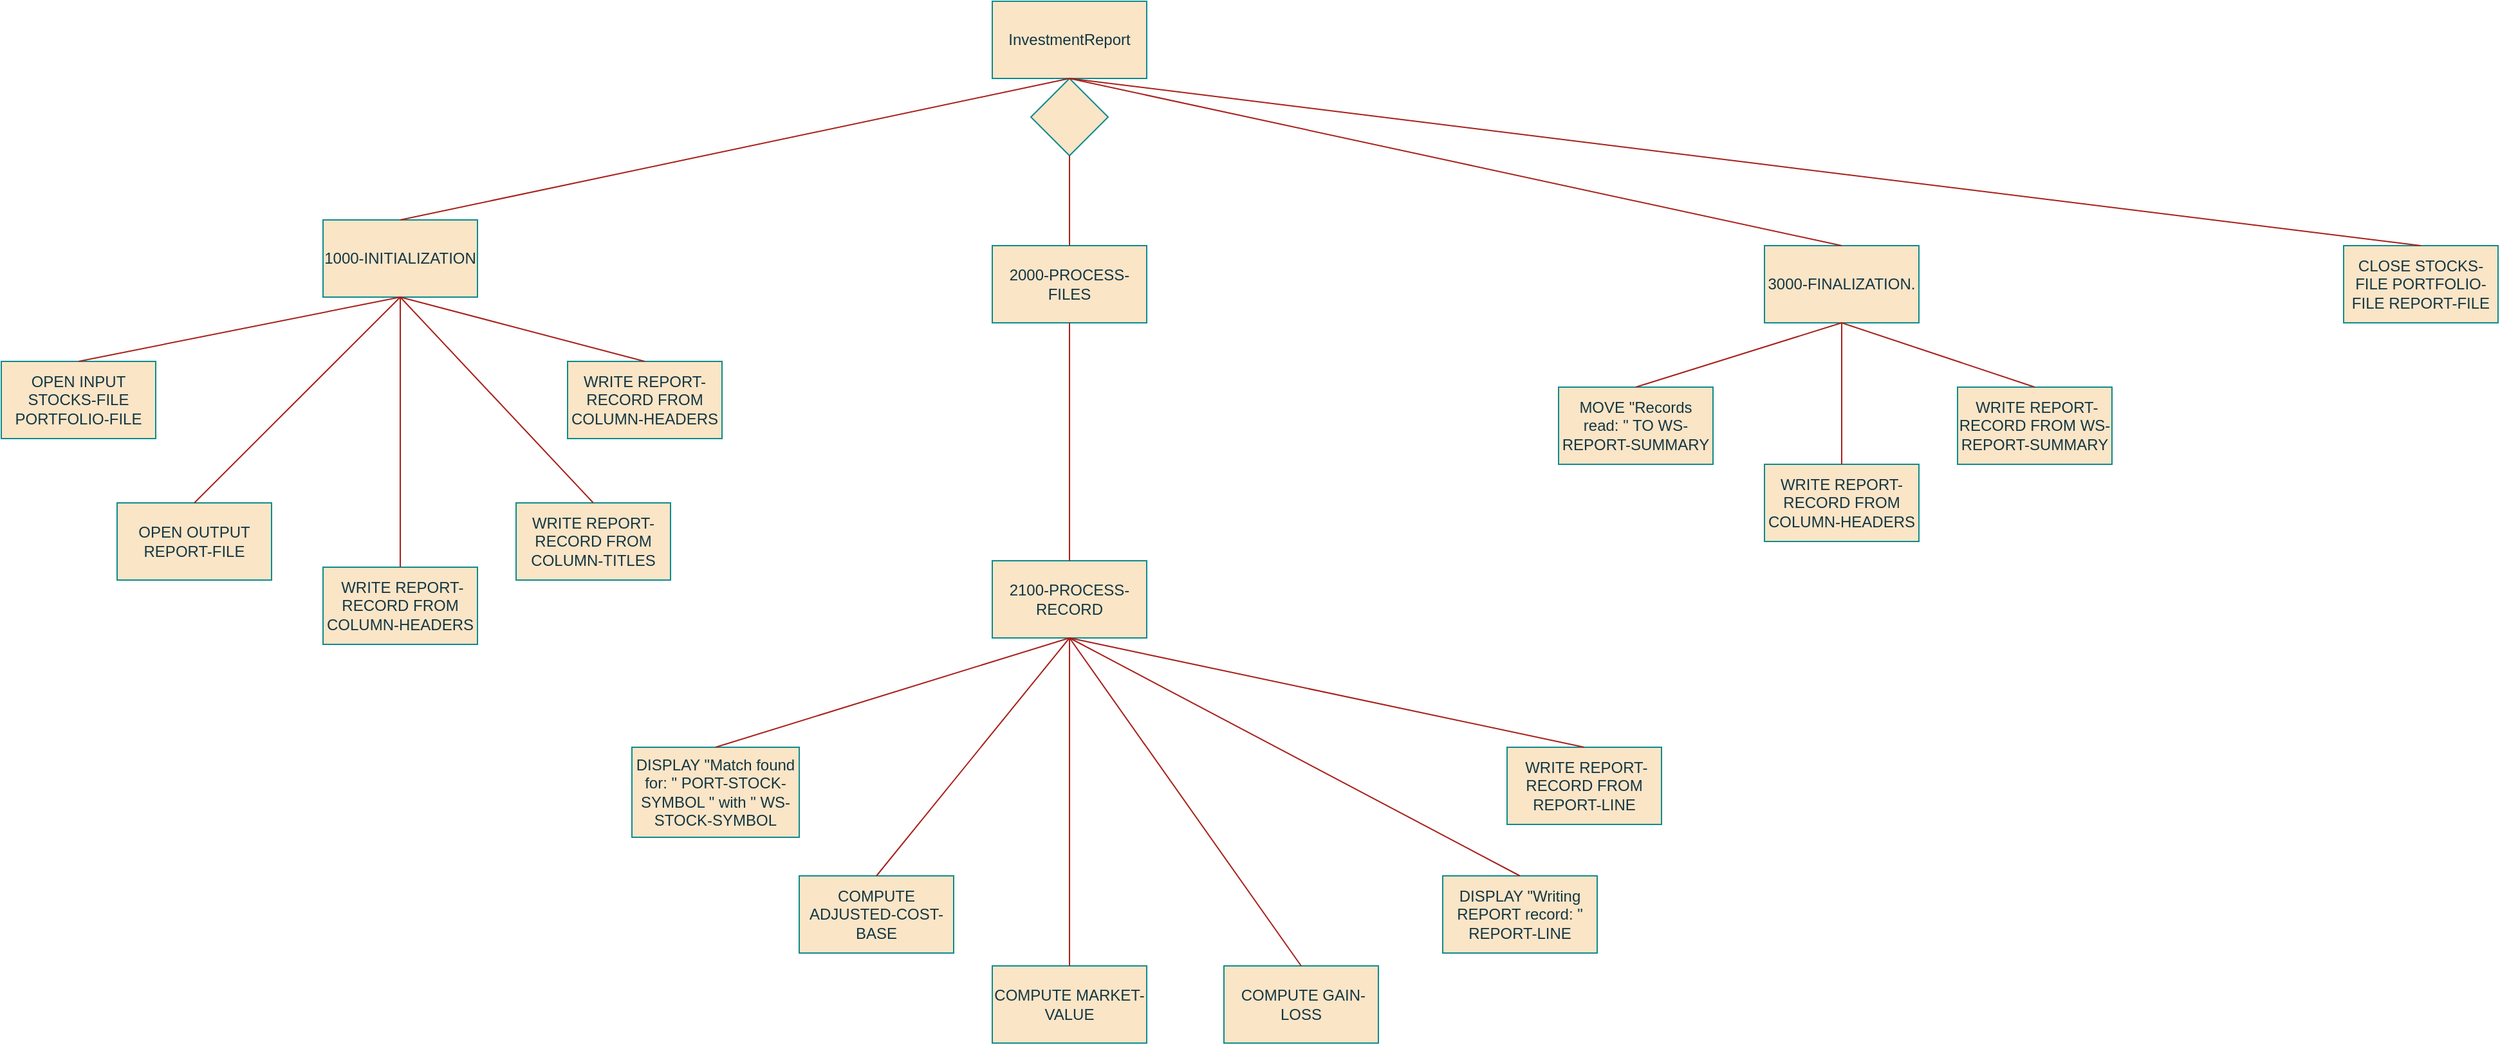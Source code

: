 <mxfile version="24.5.3" type="device">
  <diagram id="prtHgNgQTEPvFCAcTncT" name="Page-1">
    <mxGraphModel dx="1863" dy="606" grid="1" gridSize="10" guides="1" tooltips="1" connect="1" arrows="1" fold="1" page="1" pageScale="1" pageWidth="827" pageHeight="1169" math="0" shadow="0">
      <root>
        <mxCell id="0" />
        <mxCell id="1" parent="0" />
        <mxCell id="EB3TvQSCiqrzOFFx33KN-1" value="InvestmentReport" style="rounded=0;whiteSpace=wrap;html=1;labelBackgroundColor=none;fillColor=#FAE5C7;strokeColor=#0F8B8D;fontColor=#143642;" parent="1" vertex="1">
          <mxGeometry x="340" y="90" width="120" height="60" as="geometry" />
        </mxCell>
        <mxCell id="EB3TvQSCiqrzOFFx33KN-2" value="1000-INITIALIZATION" style="rounded=0;whiteSpace=wrap;html=1;labelBackgroundColor=none;fillColor=#FAE5C7;strokeColor=#0F8B8D;fontColor=#143642;" parent="1" vertex="1">
          <mxGeometry x="-180" y="260" width="120" height="60" as="geometry" />
        </mxCell>
        <mxCell id="EB3TvQSCiqrzOFFx33KN-3" value="OPEN INPUT STOCKS-FILE PORTFOLIO-FILE" style="rounded=0;whiteSpace=wrap;html=1;labelBackgroundColor=none;fillColor=#FAE5C7;strokeColor=#0F8B8D;fontColor=#143642;" parent="1" vertex="1">
          <mxGeometry x="-430" y="370" width="120" height="60" as="geometry" />
        </mxCell>
        <mxCell id="EB3TvQSCiqrzOFFx33KN-4" value="OPEN OUTPUT REPORT-FILE" style="rounded=0;whiteSpace=wrap;html=1;labelBackgroundColor=none;fillColor=#FAE5C7;strokeColor=#0F8B8D;fontColor=#143642;" parent="1" vertex="1">
          <mxGeometry x="-340" y="480" width="120" height="60" as="geometry" />
        </mxCell>
        <mxCell id="EB3TvQSCiqrzOFFx33KN-5" value="WRITE REPORT-RECORD FROM COLUMN-HEADERS" style="rounded=0;whiteSpace=wrap;html=1;labelBackgroundColor=none;fillColor=#FAE5C7;strokeColor=#0F8B8D;fontColor=#143642;" parent="1" vertex="1">
          <mxGeometry x="10" y="370" width="120" height="60" as="geometry" />
        </mxCell>
        <mxCell id="EB3TvQSCiqrzOFFx33KN-6" value="WRITE REPORT-RECORD FROM COLUMN-TITLES" style="rounded=0;whiteSpace=wrap;html=1;labelBackgroundColor=none;fillColor=#FAE5C7;strokeColor=#0F8B8D;fontColor=#143642;" parent="1" vertex="1">
          <mxGeometry x="-30" y="480" width="120" height="60" as="geometry" />
        </mxCell>
        <mxCell id="EB3TvQSCiqrzOFFx33KN-7" value="&amp;nbsp;WRITE REPORT-RECORD FROM COLUMN-HEADERS" style="rounded=0;whiteSpace=wrap;html=1;labelBackgroundColor=none;fillColor=#FAE5C7;strokeColor=#0F8B8D;fontColor=#143642;" parent="1" vertex="1">
          <mxGeometry x="-180" y="530" width="120" height="60" as="geometry" />
        </mxCell>
        <mxCell id="EB3TvQSCiqrzOFFx33KN-9" value="2000-PROCESS-FILES" style="rounded=0;whiteSpace=wrap;html=1;labelBackgroundColor=none;fillColor=#FAE5C7;strokeColor=#0F8B8D;fontColor=#143642;" parent="1" vertex="1">
          <mxGeometry x="340" y="280" width="120" height="60" as="geometry" />
        </mxCell>
        <mxCell id="EB3TvQSCiqrzOFFx33KN-10" value="2100-PROCESS-RECORD" style="rounded=0;whiteSpace=wrap;html=1;labelBackgroundColor=none;fillColor=#FAE5C7;strokeColor=#0F8B8D;fontColor=#143642;" parent="1" vertex="1">
          <mxGeometry x="340" y="525" width="120" height="60" as="geometry" />
        </mxCell>
        <mxCell id="EB3TvQSCiqrzOFFx33KN-11" value="" style="rhombus;whiteSpace=wrap;html=1;rounded=0;labelBackgroundColor=none;fillColor=#FAE5C7;strokeColor=#0F8B8D;fontColor=#143642;" parent="1" vertex="1">
          <mxGeometry x="370" y="150" width="60" height="60" as="geometry" />
        </mxCell>
        <mxCell id="EB3TvQSCiqrzOFFx33KN-12" value="DISPLAY &quot;Match found for: &quot; PORT-STOCK-SYMBOL &quot; with &quot; WS-STOCK-SYMBOL" style="rounded=0;whiteSpace=wrap;html=1;labelBackgroundColor=none;fillColor=#FAE5C7;strokeColor=#0F8B8D;fontColor=#143642;" parent="1" vertex="1">
          <mxGeometry x="60" y="670" width="130" height="70" as="geometry" />
        </mxCell>
        <mxCell id="EB3TvQSCiqrzOFFx33KN-13" value="&amp;nbsp;WRITE REPORT-RECORD FROM REPORT-LINE" style="rounded=0;whiteSpace=wrap;html=1;labelBackgroundColor=none;fillColor=#FAE5C7;strokeColor=#0F8B8D;fontColor=#143642;" parent="1" vertex="1">
          <mxGeometry x="740" y="670" width="120" height="60" as="geometry" />
        </mxCell>
        <mxCell id="EB3TvQSCiqrzOFFx33KN-14" value="COMPUTE ADJUSTED-COST-BASE" style="rounded=0;whiteSpace=wrap;html=1;labelBackgroundColor=none;fillColor=#FAE5C7;strokeColor=#0F8B8D;fontColor=#143642;" parent="1" vertex="1">
          <mxGeometry x="190" y="770" width="120" height="60" as="geometry" />
        </mxCell>
        <mxCell id="EB3TvQSCiqrzOFFx33KN-15" value="COMPUTE MARKET-VALUE" style="rounded=0;whiteSpace=wrap;html=1;labelBackgroundColor=none;fillColor=#FAE5C7;strokeColor=#0F8B8D;fontColor=#143642;" parent="1" vertex="1">
          <mxGeometry x="340" y="840" width="120" height="60" as="geometry" />
        </mxCell>
        <mxCell id="EB3TvQSCiqrzOFFx33KN-16" value="&amp;nbsp;COMPUTE GAIN-LOSS" style="rounded=0;whiteSpace=wrap;html=1;labelBackgroundColor=none;fillColor=#FAE5C7;strokeColor=#0F8B8D;fontColor=#143642;" parent="1" vertex="1">
          <mxGeometry x="520" y="840" width="120" height="60" as="geometry" />
        </mxCell>
        <mxCell id="EB3TvQSCiqrzOFFx33KN-17" value="DISPLAY &quot;Writing REPORT record: &quot; REPORT-LINE" style="rounded=0;whiteSpace=wrap;html=1;labelBackgroundColor=none;fillColor=#FAE5C7;strokeColor=#0F8B8D;fontColor=#143642;" parent="1" vertex="1">
          <mxGeometry x="690" y="770" width="120" height="60" as="geometry" />
        </mxCell>
        <mxCell id="EB3TvQSCiqrzOFFx33KN-18" value="3000-FINALIZATION." style="rounded=0;whiteSpace=wrap;html=1;labelBackgroundColor=none;fillColor=#FAE5C7;strokeColor=#0F8B8D;fontColor=#143642;" parent="1" vertex="1">
          <mxGeometry x="940" y="280" width="120" height="60" as="geometry" />
        </mxCell>
        <mxCell id="EB3TvQSCiqrzOFFx33KN-19" value="WRITE REPORT-RECORD&amp;nbsp;FROM COLUMN-HEADERS" style="rounded=0;whiteSpace=wrap;html=1;labelBackgroundColor=none;fillColor=#FAE5C7;strokeColor=#0F8B8D;fontColor=#143642;" parent="1" vertex="1">
          <mxGeometry x="940" y="450" width="120" height="60" as="geometry" />
        </mxCell>
        <mxCell id="EB3TvQSCiqrzOFFx33KN-20" value="&amp;nbsp;WRITE REPORT-RECORD&amp;nbsp;FROM WS-REPORT-SUMMARY" style="rounded=0;whiteSpace=wrap;html=1;labelBackgroundColor=none;fillColor=#FAE5C7;strokeColor=#0F8B8D;fontColor=#143642;" parent="1" vertex="1">
          <mxGeometry x="1090" y="390" width="120" height="60" as="geometry" />
        </mxCell>
        <mxCell id="EB3TvQSCiqrzOFFx33KN-21" value="CLOSE STOCKS-FILE PORTFOLIO-FILE REPORT-FILE" style="rounded=0;whiteSpace=wrap;html=1;labelBackgroundColor=none;fillColor=#FAE5C7;strokeColor=#0F8B8D;fontColor=#143642;" parent="1" vertex="1">
          <mxGeometry x="1390" y="280" width="120" height="60" as="geometry" />
        </mxCell>
        <mxCell id="EB3TvQSCiqrzOFFx33KN-22" value="MOVE &quot;Records read: &quot; TO WS-REPORT-SUMMARY" style="rounded=0;whiteSpace=wrap;html=1;labelBackgroundColor=none;fillColor=#FAE5C7;strokeColor=#0F8B8D;fontColor=#143642;" parent="1" vertex="1">
          <mxGeometry x="780" y="390" width="120" height="60" as="geometry" />
        </mxCell>
        <mxCell id="EB3TvQSCiqrzOFFx33KN-23" value="" style="endArrow=none;html=1;rounded=0;exitX=0.5;exitY=0;exitDx=0;exitDy=0;entryX=0.5;entryY=1;entryDx=0;entryDy=0;labelBackgroundColor=none;strokeColor=#A8201A;fontColor=default;" parent="1" source="EB3TvQSCiqrzOFFx33KN-2" target="EB3TvQSCiqrzOFFx33KN-1" edge="1">
          <mxGeometry width="50" height="50" relative="1" as="geometry">
            <mxPoint x="170" y="280" as="sourcePoint" />
            <mxPoint x="220" y="230" as="targetPoint" />
          </mxGeometry>
        </mxCell>
        <mxCell id="EB3TvQSCiqrzOFFx33KN-24" value="" style="endArrow=none;html=1;rounded=0;exitX=0.5;exitY=0;exitDx=0;exitDy=0;labelBackgroundColor=none;strokeColor=#A8201A;fontColor=default;entryX=0.5;entryY=1;entryDx=0;entryDy=0;" parent="1" source="EB3TvQSCiqrzOFFx33KN-9" target="EB3TvQSCiqrzOFFx33KN-11" edge="1">
          <mxGeometry width="50" height="50" relative="1" as="geometry">
            <mxPoint x="170" y="280" as="sourcePoint" />
            <mxPoint x="400" y="240" as="targetPoint" />
          </mxGeometry>
        </mxCell>
        <mxCell id="EB3TvQSCiqrzOFFx33KN-25" value="" style="endArrow=none;html=1;rounded=0;exitX=0.5;exitY=1;exitDx=0;exitDy=0;entryX=0.5;entryY=0;entryDx=0;entryDy=0;labelBackgroundColor=none;strokeColor=#A8201A;fontColor=default;" parent="1" source="EB3TvQSCiqrzOFFx33KN-1" target="EB3TvQSCiqrzOFFx33KN-18" edge="1">
          <mxGeometry width="50" height="50" relative="1" as="geometry">
            <mxPoint x="630" y="280" as="sourcePoint" />
            <mxPoint x="680" y="230" as="targetPoint" />
          </mxGeometry>
        </mxCell>
        <mxCell id="EB3TvQSCiqrzOFFx33KN-26" value="" style="endArrow=none;html=1;rounded=0;entryX=0.5;entryY=0;entryDx=0;entryDy=0;exitX=0.5;exitY=1;exitDx=0;exitDy=0;labelBackgroundColor=none;strokeColor=#A8201A;fontColor=default;" parent="1" source="EB3TvQSCiqrzOFFx33KN-1" target="EB3TvQSCiqrzOFFx33KN-21" edge="1">
          <mxGeometry width="50" height="50" relative="1" as="geometry">
            <mxPoint x="1220" y="280" as="sourcePoint" />
            <mxPoint x="1270" y="230" as="targetPoint" />
          </mxGeometry>
        </mxCell>
        <mxCell id="EB3TvQSCiqrzOFFx33KN-27" value="" style="endArrow=none;html=1;rounded=0;exitX=0.5;exitY=1;exitDx=0;exitDy=0;entryX=0.5;entryY=0;entryDx=0;entryDy=0;labelBackgroundColor=none;strokeColor=#A8201A;fontColor=default;" parent="1" source="EB3TvQSCiqrzOFFx33KN-2" target="EB3TvQSCiqrzOFFx33KN-7" edge="1">
          <mxGeometry width="50" height="50" relative="1" as="geometry">
            <mxPoint x="170" y="280" as="sourcePoint" />
            <mxPoint x="220" y="230" as="targetPoint" />
          </mxGeometry>
        </mxCell>
        <mxCell id="EB3TvQSCiqrzOFFx33KN-28" value="" style="endArrow=none;html=1;rounded=0;exitX=0.5;exitY=1;exitDx=0;exitDy=0;entryX=0.5;entryY=0;entryDx=0;entryDy=0;labelBackgroundColor=none;strokeColor=#A8201A;fontColor=default;" parent="1" source="EB3TvQSCiqrzOFFx33KN-2" target="EB3TvQSCiqrzOFFx33KN-4" edge="1">
          <mxGeometry width="50" height="50" relative="1" as="geometry">
            <mxPoint x="170" y="280" as="sourcePoint" />
            <mxPoint x="220" y="230" as="targetPoint" />
          </mxGeometry>
        </mxCell>
        <mxCell id="EB3TvQSCiqrzOFFx33KN-29" value="" style="endArrow=none;html=1;rounded=0;exitX=0.5;exitY=1;exitDx=0;exitDy=0;entryX=0.5;entryY=0;entryDx=0;entryDy=0;labelBackgroundColor=none;strokeColor=#A8201A;fontColor=default;" parent="1" source="EB3TvQSCiqrzOFFx33KN-2" target="EB3TvQSCiqrzOFFx33KN-3" edge="1">
          <mxGeometry width="50" height="50" relative="1" as="geometry">
            <mxPoint x="170" y="280" as="sourcePoint" />
            <mxPoint x="220" y="230" as="targetPoint" />
          </mxGeometry>
        </mxCell>
        <mxCell id="EB3TvQSCiqrzOFFx33KN-30" value="" style="endArrow=none;html=1;rounded=0;exitX=0.5;exitY=1;exitDx=0;exitDy=0;entryX=0.5;entryY=0;entryDx=0;entryDy=0;labelBackgroundColor=none;strokeColor=#A8201A;fontColor=default;" parent="1" source="EB3TvQSCiqrzOFFx33KN-2" target="EB3TvQSCiqrzOFFx33KN-5" edge="1">
          <mxGeometry width="50" height="50" relative="1" as="geometry">
            <mxPoint x="170" y="280" as="sourcePoint" />
            <mxPoint x="220" y="230" as="targetPoint" />
          </mxGeometry>
        </mxCell>
        <mxCell id="EB3TvQSCiqrzOFFx33KN-31" value="" style="endArrow=none;html=1;rounded=0;exitX=0.5;exitY=1;exitDx=0;exitDy=0;entryX=0.5;entryY=0;entryDx=0;entryDy=0;labelBackgroundColor=none;strokeColor=#A8201A;fontColor=default;" parent="1" source="EB3TvQSCiqrzOFFx33KN-2" target="EB3TvQSCiqrzOFFx33KN-6" edge="1">
          <mxGeometry width="50" height="50" relative="1" as="geometry">
            <mxPoint x="170" y="280" as="sourcePoint" />
            <mxPoint x="220" y="230" as="targetPoint" />
          </mxGeometry>
        </mxCell>
        <mxCell id="EB3TvQSCiqrzOFFx33KN-32" value="" style="endArrow=none;html=1;rounded=0;entryX=0.5;entryY=0;entryDx=0;entryDy=0;labelBackgroundColor=none;strokeColor=#A8201A;fontColor=default;exitX=0.5;exitY=1;exitDx=0;exitDy=0;" parent="1" source="EB3TvQSCiqrzOFFx33KN-9" target="EB3TvQSCiqrzOFFx33KN-10" edge="1">
          <mxGeometry width="50" height="50" relative="1" as="geometry">
            <mxPoint x="510" y="320" as="sourcePoint" />
            <mxPoint x="470" y="540" as="targetPoint" />
          </mxGeometry>
        </mxCell>
        <mxCell id="EB3TvQSCiqrzOFFx33KN-33" value="" style="endArrow=none;html=1;rounded=0;exitX=0.5;exitY=1;exitDx=0;exitDy=0;entryX=0.5;entryY=0;entryDx=0;entryDy=0;labelBackgroundColor=none;strokeColor=#A8201A;fontColor=default;" parent="1" source="EB3TvQSCiqrzOFFx33KN-10" target="EB3TvQSCiqrzOFFx33KN-17" edge="1">
          <mxGeometry width="50" height="50" relative="1" as="geometry">
            <mxPoint x="420" y="590" as="sourcePoint" />
            <mxPoint x="470" y="540" as="targetPoint" />
          </mxGeometry>
        </mxCell>
        <mxCell id="EB3TvQSCiqrzOFFx33KN-34" value="" style="endArrow=none;html=1;rounded=0;exitX=0.5;exitY=1;exitDx=0;exitDy=0;entryX=0.5;entryY=0;entryDx=0;entryDy=0;labelBackgroundColor=none;strokeColor=#A8201A;fontColor=default;" parent="1" source="EB3TvQSCiqrzOFFx33KN-10" target="EB3TvQSCiqrzOFFx33KN-16" edge="1">
          <mxGeometry width="50" height="50" relative="1" as="geometry">
            <mxPoint x="420" y="590" as="sourcePoint" />
            <mxPoint x="470" y="540" as="targetPoint" />
          </mxGeometry>
        </mxCell>
        <mxCell id="EB3TvQSCiqrzOFFx33KN-35" value="" style="endArrow=none;html=1;rounded=0;exitX=0.5;exitY=1;exitDx=0;exitDy=0;entryX=0.5;entryY=0;entryDx=0;entryDy=0;labelBackgroundColor=none;strokeColor=#A8201A;fontColor=default;" parent="1" source="EB3TvQSCiqrzOFFx33KN-10" target="EB3TvQSCiqrzOFFx33KN-15" edge="1">
          <mxGeometry width="50" height="50" relative="1" as="geometry">
            <mxPoint x="420" y="590" as="sourcePoint" />
            <mxPoint x="470" y="540" as="targetPoint" />
          </mxGeometry>
        </mxCell>
        <mxCell id="EB3TvQSCiqrzOFFx33KN-36" value="" style="endArrow=none;html=1;rounded=0;exitX=0.5;exitY=1;exitDx=0;exitDy=0;entryX=0.5;entryY=0;entryDx=0;entryDy=0;labelBackgroundColor=none;strokeColor=#A8201A;fontColor=default;" parent="1" source="EB3TvQSCiqrzOFFx33KN-10" target="EB3TvQSCiqrzOFFx33KN-14" edge="1">
          <mxGeometry width="50" height="50" relative="1" as="geometry">
            <mxPoint x="420" y="590" as="sourcePoint" />
            <mxPoint x="470" y="540" as="targetPoint" />
          </mxGeometry>
        </mxCell>
        <mxCell id="EB3TvQSCiqrzOFFx33KN-37" value="" style="endArrow=none;html=1;rounded=0;exitX=0.5;exitY=1;exitDx=0;exitDy=0;entryX=0.5;entryY=0;entryDx=0;entryDy=0;labelBackgroundColor=none;strokeColor=#A8201A;fontColor=default;" parent="1" source="EB3TvQSCiqrzOFFx33KN-10" target="EB3TvQSCiqrzOFFx33KN-12" edge="1">
          <mxGeometry width="50" height="50" relative="1" as="geometry">
            <mxPoint x="420" y="590" as="sourcePoint" />
            <mxPoint x="470" y="540" as="targetPoint" />
          </mxGeometry>
        </mxCell>
        <mxCell id="EB3TvQSCiqrzOFFx33KN-38" value="" style="endArrow=none;html=1;rounded=0;exitX=0.5;exitY=1;exitDx=0;exitDy=0;entryX=0.5;entryY=0;entryDx=0;entryDy=0;labelBackgroundColor=none;strokeColor=#A8201A;fontColor=default;" parent="1" source="EB3TvQSCiqrzOFFx33KN-10" target="EB3TvQSCiqrzOFFx33KN-13" edge="1">
          <mxGeometry width="50" height="50" relative="1" as="geometry">
            <mxPoint x="420" y="590" as="sourcePoint" />
            <mxPoint x="470" y="540" as="targetPoint" />
          </mxGeometry>
        </mxCell>
        <mxCell id="EB3TvQSCiqrzOFFx33KN-39" value="" style="endArrow=none;html=1;rounded=0;exitX=0.5;exitY=1;exitDx=0;exitDy=0;entryX=0.5;entryY=0;entryDx=0;entryDy=0;labelBackgroundColor=none;strokeColor=#A8201A;fontColor=default;" parent="1" source="EB3TvQSCiqrzOFFx33KN-18" target="EB3TvQSCiqrzOFFx33KN-22" edge="1">
          <mxGeometry width="50" height="50" relative="1" as="geometry">
            <mxPoint x="1110" y="450" as="sourcePoint" />
            <mxPoint x="1160" y="400" as="targetPoint" />
          </mxGeometry>
        </mxCell>
        <mxCell id="EB3TvQSCiqrzOFFx33KN-40" value="" style="endArrow=none;html=1;rounded=0;exitX=0.5;exitY=1;exitDx=0;exitDy=0;entryX=0.5;entryY=0;entryDx=0;entryDy=0;labelBackgroundColor=none;strokeColor=#A8201A;fontColor=default;" parent="1" source="EB3TvQSCiqrzOFFx33KN-18" target="EB3TvQSCiqrzOFFx33KN-20" edge="1">
          <mxGeometry width="50" height="50" relative="1" as="geometry">
            <mxPoint x="1110" y="450" as="sourcePoint" />
            <mxPoint x="1160" y="400" as="targetPoint" />
          </mxGeometry>
        </mxCell>
        <mxCell id="EB3TvQSCiqrzOFFx33KN-41" value="" style="endArrow=none;html=1;rounded=0;exitX=0.5;exitY=1;exitDx=0;exitDy=0;entryX=0.5;entryY=0;entryDx=0;entryDy=0;labelBackgroundColor=none;strokeColor=#A8201A;fontColor=default;" parent="1" source="EB3TvQSCiqrzOFFx33KN-18" target="EB3TvQSCiqrzOFFx33KN-19" edge="1">
          <mxGeometry width="50" height="50" relative="1" as="geometry">
            <mxPoint x="1110" y="450" as="sourcePoint" />
            <mxPoint x="1160" y="400" as="targetPoint" />
          </mxGeometry>
        </mxCell>
      </root>
    </mxGraphModel>
  </diagram>
</mxfile>
